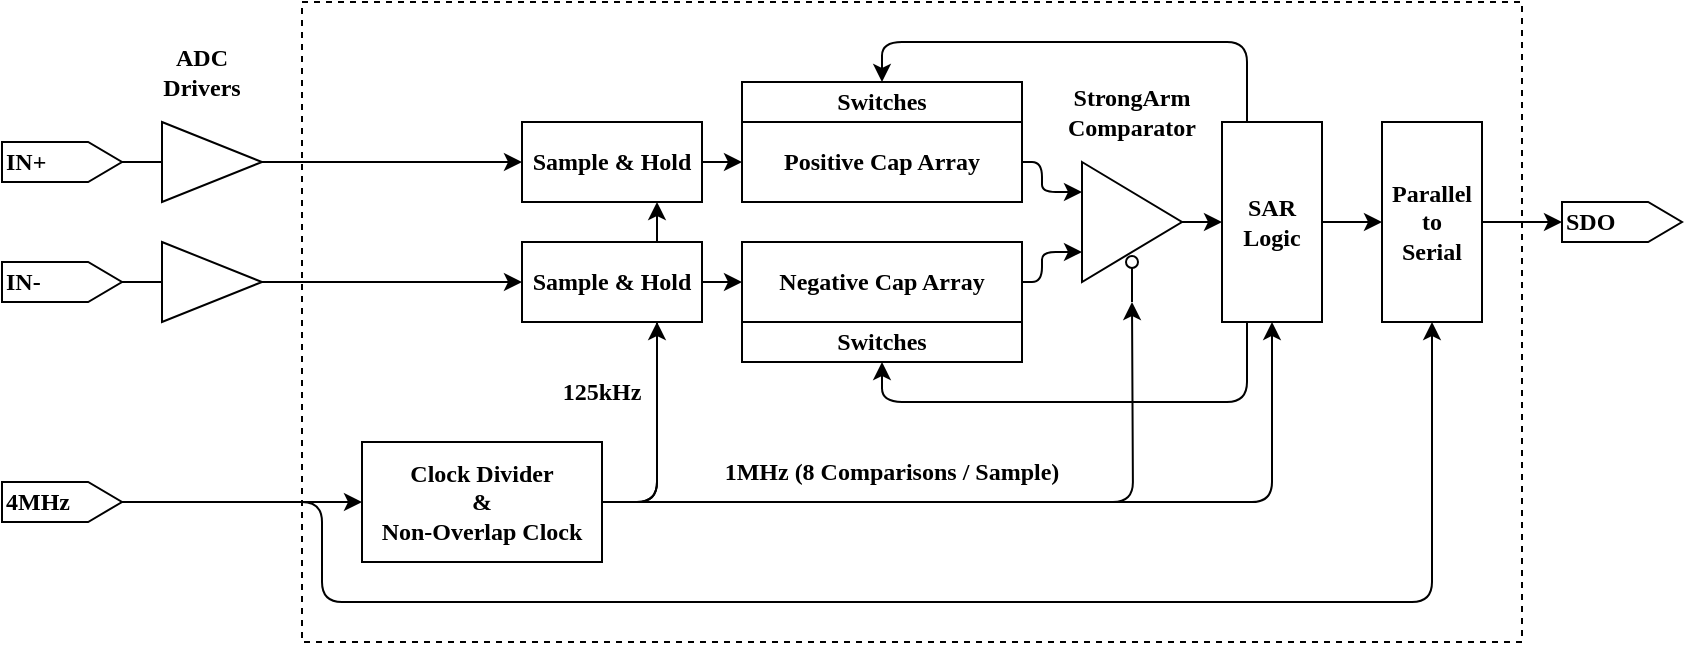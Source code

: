<mxfile version="20.6.0" type="device"><diagram id="8JhVG5Uqv4waoHoDwxA6" name="Page-1"><mxGraphModel dx="950" dy="594" grid="1" gridSize="10" guides="1" tooltips="1" connect="1" arrows="1" fold="1" page="1" pageScale="1" pageWidth="850" pageHeight="1100" math="0" shadow="0"><root><mxCell id="0"/><mxCell id="1" parent="0"/><mxCell id="gAIWr6w3iaYRAF12ME2j-43" value="" style="rounded=0;whiteSpace=wrap;html=1;fontFamily=Quicksand;fontSource=https%3A%2F%2Ffonts.googleapis.com%2Fcss%3Ffamily%3DQuicksand;fontSize=12;dashed=1;fillColor=none;movable=1;resizable=1;rotatable=1;deletable=1;editable=1;connectable=1;" vertex="1" parent="1"><mxGeometry x="180" y="340" width="610" height="320" as="geometry"/></mxCell><mxCell id="gAIWr6w3iaYRAF12ME2j-9" style="edgeStyle=orthogonalEdgeStyle;rounded=0;orthogonalLoop=1;jettySize=auto;html=1;exitX=1;exitY=0.5;exitDx=0;exitDy=0;entryX=0;entryY=0.5;entryDx=0;entryDy=0;fontFamily=Quicksand;fontSource=https%3A%2F%2Ffonts.googleapis.com%2Fcss%3Ffamily%3DQuicksand;fontStyle=1" edge="1" parent="1" source="gAIWr6w3iaYRAF12ME2j-2" target="gAIWr6w3iaYRAF12ME2j-3"><mxGeometry relative="1" as="geometry"/></mxCell><mxCell id="gAIWr6w3iaYRAF12ME2j-2" value="Sample &amp;amp; Hold" style="rounded=0;whiteSpace=wrap;html=1;fontFamily=Quicksand;fontSource=https%3A%2F%2Ffonts.googleapis.com%2Fcss%3Ffamily%3DQuicksand;fontStyle=1" vertex="1" parent="1"><mxGeometry x="290" y="400" width="90" height="40" as="geometry"/></mxCell><mxCell id="gAIWr6w3iaYRAF12ME2j-15" style="edgeStyle=orthogonalEdgeStyle;rounded=1;orthogonalLoop=1;jettySize=auto;html=1;exitX=1;exitY=0.5;exitDx=0;exitDy=0;entryX=0;entryY=0.25;entryDx=0;entryDy=0;fontFamily=Quicksand;fontSource=https%3A%2F%2Ffonts.googleapis.com%2Fcss%3Ffamily%3DQuicksand;fontSize=12;" edge="1" parent="1" source="gAIWr6w3iaYRAF12ME2j-3" target="gAIWr6w3iaYRAF12ME2j-13"><mxGeometry relative="1" as="geometry"><Array as="points"><mxPoint x="550" y="420"/><mxPoint x="550" y="435"/></Array></mxGeometry></mxCell><mxCell id="gAIWr6w3iaYRAF12ME2j-3" value="Positive Cap Array" style="rounded=0;whiteSpace=wrap;html=1;fontFamily=Quicksand;fontSource=https%3A%2F%2Ffonts.googleapis.com%2Fcss%3Ffamily%3DQuicksand;fontStyle=1" vertex="1" parent="1"><mxGeometry x="400" y="400" width="140" height="40" as="geometry"/></mxCell><mxCell id="gAIWr6w3iaYRAF12ME2j-16" style="edgeStyle=orthogonalEdgeStyle;rounded=1;orthogonalLoop=1;jettySize=auto;html=1;exitX=1;exitY=0.5;exitDx=0;exitDy=0;entryX=0;entryY=0.75;entryDx=0;entryDy=0;fontFamily=Quicksand;fontSource=https%3A%2F%2Ffonts.googleapis.com%2Fcss%3Ffamily%3DQuicksand;fontSize=12;" edge="1" parent="1" source="gAIWr6w3iaYRAF12ME2j-4" target="gAIWr6w3iaYRAF12ME2j-13"><mxGeometry relative="1" as="geometry"><Array as="points"><mxPoint x="550" y="480"/><mxPoint x="550" y="465"/></Array></mxGeometry></mxCell><mxCell id="gAIWr6w3iaYRAF12ME2j-4" value="Negative Cap Array" style="rounded=0;whiteSpace=wrap;html=1;fontFamily=Quicksand;fontSource=https%3A%2F%2Ffonts.googleapis.com%2Fcss%3Ffamily%3DQuicksand;fontStyle=1" vertex="1" parent="1"><mxGeometry x="400" y="460" width="140" height="40" as="geometry"/></mxCell><mxCell id="gAIWr6w3iaYRAF12ME2j-5" value="Switches" style="rounded=0;whiteSpace=wrap;html=1;fontFamily=Quicksand;fontSource=https%3A%2F%2Ffonts.googleapis.com%2Fcss%3Ffamily%3DQuicksand;fontStyle=1" vertex="1" parent="1"><mxGeometry x="400" y="500" width="140" height="20" as="geometry"/></mxCell><mxCell id="gAIWr6w3iaYRAF12ME2j-6" value="Switches" style="rounded=0;whiteSpace=wrap;html=1;fontFamily=Quicksand;fontSource=https%3A%2F%2Ffonts.googleapis.com%2Fcss%3Ffamily%3DQuicksand;fontStyle=1" vertex="1" parent="1"><mxGeometry x="400" y="380" width="140" height="20" as="geometry"/></mxCell><mxCell id="gAIWr6w3iaYRAF12ME2j-11" style="edgeStyle=orthogonalEdgeStyle;rounded=0;orthogonalLoop=1;jettySize=auto;html=1;exitX=1;exitY=0.5;exitDx=0;exitDy=0;entryX=0;entryY=0.5;entryDx=0;entryDy=0;fontFamily=Quicksand;fontSource=https%3A%2F%2Ffonts.googleapis.com%2Fcss%3Ffamily%3DQuicksand;fontStyle=1" edge="1" parent="1" source="gAIWr6w3iaYRAF12ME2j-10" target="gAIWr6w3iaYRAF12ME2j-4"><mxGeometry relative="1" as="geometry"/></mxCell><mxCell id="gAIWr6w3iaYRAF12ME2j-18" style="edgeStyle=orthogonalEdgeStyle;rounded=0;orthogonalLoop=1;jettySize=auto;html=1;exitX=1;exitY=0.5;exitDx=0;exitDy=0;entryX=0;entryY=0.5;entryDx=0;entryDy=0;fontFamily=Quicksand;fontSource=https%3A%2F%2Ffonts.googleapis.com%2Fcss%3Ffamily%3DQuicksand;fontSize=12;" edge="1" parent="1" source="gAIWr6w3iaYRAF12ME2j-13" target="gAIWr6w3iaYRAF12ME2j-17"><mxGeometry relative="1" as="geometry"/></mxCell><mxCell id="gAIWr6w3iaYRAF12ME2j-13" value="" style="triangle;whiteSpace=wrap;html=1;fontFamily=Quicksand;fontSource=https%3A%2F%2Ffonts.googleapis.com%2Fcss%3Ffamily%3DQuicksand;fontStyle=1;fontSize=7;align=left;" vertex="1" parent="1"><mxGeometry x="570" y="420" width="50" height="60" as="geometry"/></mxCell><mxCell id="gAIWr6w3iaYRAF12ME2j-14" value="&lt;div&gt;&lt;b&gt;&lt;font style=&quot;font-size: 12px;&quot;&gt;StrongArm&lt;/font&gt;&lt;/b&gt;&lt;/div&gt;&lt;div&gt;&lt;b&gt;&lt;font style=&quot;font-size: 12px;&quot;&gt;Comparator&lt;br&gt;&lt;/font&gt;&lt;/b&gt;&lt;/div&gt;" style="text;html=1;strokeColor=none;fillColor=none;align=center;verticalAlign=middle;whiteSpace=wrap;rounded=0;fontFamily=Quicksand;fontSource=https%3A%2F%2Ffonts.googleapis.com%2Fcss%3Ffamily%3DQuicksand;fontSize=7;" vertex="1" parent="1"><mxGeometry x="565" y="380" width="60" height="30" as="geometry"/></mxCell><mxCell id="gAIWr6w3iaYRAF12ME2j-19" style="edgeStyle=orthogonalEdgeStyle;rounded=1;orthogonalLoop=1;jettySize=auto;html=1;exitX=0.25;exitY=0;exitDx=0;exitDy=0;entryX=0.5;entryY=0;entryDx=0;entryDy=0;fontFamily=Quicksand;fontSource=https%3A%2F%2Ffonts.googleapis.com%2Fcss%3Ffamily%3DQuicksand;fontSize=12;" edge="1" parent="1" source="gAIWr6w3iaYRAF12ME2j-17" target="gAIWr6w3iaYRAF12ME2j-6"><mxGeometry relative="1" as="geometry"/></mxCell><mxCell id="gAIWr6w3iaYRAF12ME2j-20" style="edgeStyle=orthogonalEdgeStyle;rounded=1;orthogonalLoop=1;jettySize=auto;html=1;exitX=0.25;exitY=1;exitDx=0;exitDy=0;entryX=0.5;entryY=1;entryDx=0;entryDy=0;fontFamily=Quicksand;fontSource=https%3A%2F%2Ffonts.googleapis.com%2Fcss%3Ffamily%3DQuicksand;fontSize=12;" edge="1" parent="1" source="gAIWr6w3iaYRAF12ME2j-17" target="gAIWr6w3iaYRAF12ME2j-5"><mxGeometry relative="1" as="geometry"/></mxCell><mxCell id="gAIWr6w3iaYRAF12ME2j-26" style="edgeStyle=orthogonalEdgeStyle;rounded=1;orthogonalLoop=1;jettySize=auto;html=1;exitX=1;exitY=0.5;exitDx=0;exitDy=0;entryX=0;entryY=0.5;entryDx=0;entryDy=0;fontFamily=Quicksand;fontSource=https%3A%2F%2Ffonts.googleapis.com%2Fcss%3Ffamily%3DQuicksand;fontSize=12;" edge="1" parent="1" source="gAIWr6w3iaYRAF12ME2j-17" target="gAIWr6w3iaYRAF12ME2j-25"><mxGeometry relative="1" as="geometry"/></mxCell><mxCell id="gAIWr6w3iaYRAF12ME2j-17" value="&lt;b&gt;SAR Logic&lt;br&gt;&lt;/b&gt;" style="rounded=0;whiteSpace=wrap;html=1;fontFamily=Quicksand;fontSource=https%3A%2F%2Ffonts.googleapis.com%2Fcss%3Ffamily%3DQuicksand;fontSize=12;" vertex="1" parent="1"><mxGeometry x="640" y="400" width="50" height="100" as="geometry"/></mxCell><mxCell id="gAIWr6w3iaYRAF12ME2j-22" style="edgeStyle=orthogonalEdgeStyle;rounded=1;orthogonalLoop=1;jettySize=auto;html=1;exitX=1;exitY=0.5;exitDx=0;exitDy=0;entryX=0.75;entryY=1;entryDx=0;entryDy=0;fontFamily=Quicksand;fontSource=https%3A%2F%2Ffonts.googleapis.com%2Fcss%3Ffamily%3DQuicksand;fontSize=12;" edge="1" parent="1" source="gAIWr6w3iaYRAF12ME2j-21" target="gAIWr6w3iaYRAF12ME2j-2"><mxGeometry relative="1" as="geometry"/></mxCell><mxCell id="gAIWr6w3iaYRAF12ME2j-23" style="edgeStyle=orthogonalEdgeStyle;rounded=1;orthogonalLoop=1;jettySize=auto;html=1;exitX=1;exitY=0.5;exitDx=0;exitDy=0;entryX=0.75;entryY=1;entryDx=0;entryDy=0;fontFamily=Quicksand;fontSource=https%3A%2F%2Ffonts.googleapis.com%2Fcss%3Ffamily%3DQuicksand;fontSize=12;" edge="1" parent="1" source="gAIWr6w3iaYRAF12ME2j-21" target="gAIWr6w3iaYRAF12ME2j-10"><mxGeometry relative="1" as="geometry"/></mxCell><mxCell id="gAIWr6w3iaYRAF12ME2j-24" style="edgeStyle=orthogonalEdgeStyle;rounded=1;orthogonalLoop=1;jettySize=auto;html=1;exitX=1;exitY=0.5;exitDx=0;exitDy=0;entryX=0.5;entryY=1;entryDx=0;entryDy=0;fontFamily=Quicksand;fontSource=https%3A%2F%2Ffonts.googleapis.com%2Fcss%3Ffamily%3DQuicksand;fontSize=12;" edge="1" parent="1" source="gAIWr6w3iaYRAF12ME2j-21" target="gAIWr6w3iaYRAF12ME2j-17"><mxGeometry relative="1" as="geometry"/></mxCell><mxCell id="gAIWr6w3iaYRAF12ME2j-40" style="edgeStyle=orthogonalEdgeStyle;rounded=1;orthogonalLoop=1;jettySize=auto;html=1;exitX=1;exitY=0.5;exitDx=0;exitDy=0;fontFamily=Quicksand;fontSource=https%3A%2F%2Ffonts.googleapis.com%2Fcss%3Ffamily%3DQuicksand;fontSize=12;" edge="1" parent="1" source="gAIWr6w3iaYRAF12ME2j-21"><mxGeometry relative="1" as="geometry"><mxPoint x="595" y="490" as="targetPoint"/></mxGeometry></mxCell><mxCell id="gAIWr6w3iaYRAF12ME2j-21" value="&lt;div&gt;&lt;b&gt;Clock Divider&lt;/b&gt;&lt;/div&gt;&lt;div&gt;&lt;b&gt;&amp;amp;&lt;/b&gt;&lt;/div&gt;&lt;div&gt;&lt;b&gt;Non-Overlap Clock&lt;br&gt;&lt;/b&gt;&lt;/div&gt;" style="rounded=0;whiteSpace=wrap;html=1;fontFamily=Quicksand;fontSource=https%3A%2F%2Ffonts.googleapis.com%2Fcss%3Ffamily%3DQuicksand;fontSize=12;" vertex="1" parent="1"><mxGeometry x="210" y="560" width="120" height="60" as="geometry"/></mxCell><mxCell id="gAIWr6w3iaYRAF12ME2j-10" value="Sample &amp;amp; Hold" style="rounded=0;whiteSpace=wrap;html=1;fontFamily=Quicksand;fontSource=https%3A%2F%2Ffonts.googleapis.com%2Fcss%3Ffamily%3DQuicksand;fontStyle=1" vertex="1" parent="1"><mxGeometry x="290" y="460" width="90" height="40" as="geometry"/></mxCell><mxCell id="gAIWr6w3iaYRAF12ME2j-45" style="edgeStyle=orthogonalEdgeStyle;rounded=1;orthogonalLoop=1;jettySize=auto;html=1;exitX=1;exitY=0.5;exitDx=0;exitDy=0;entryX=0;entryY=0.5;entryDx=0;entryDy=0;entryPerimeter=0;fontFamily=Quicksand;fontSource=https%3A%2F%2Ffonts.googleapis.com%2Fcss%3Ffamily%3DQuicksand;fontSize=12;startArrow=none;startFill=0;endArrow=classic;endFill=1;" edge="1" parent="1" source="gAIWr6w3iaYRAF12ME2j-25" target="gAIWr6w3iaYRAF12ME2j-44"><mxGeometry relative="1" as="geometry"/></mxCell><mxCell id="gAIWr6w3iaYRAF12ME2j-25" value="&lt;div&gt;&lt;b&gt;Parallel&lt;/b&gt;&lt;/div&gt;&lt;div&gt;&lt;b&gt;to&lt;/b&gt;&lt;/div&gt;&lt;div&gt;&lt;b&gt;Serial&lt;br&gt;&lt;/b&gt;&lt;/div&gt;" style="rounded=0;whiteSpace=wrap;html=1;fontFamily=Quicksand;fontSource=https%3A%2F%2Ffonts.googleapis.com%2Fcss%3Ffamily%3DQuicksand;fontSize=12;" vertex="1" parent="1"><mxGeometry x="720" y="400" width="50" height="100" as="geometry"/></mxCell><mxCell id="gAIWr6w3iaYRAF12ME2j-29" style="edgeStyle=orthogonalEdgeStyle;rounded=1;orthogonalLoop=1;jettySize=auto;html=1;exitX=1;exitY=0.5;exitDx=0;exitDy=0;exitPerimeter=0;entryX=0;entryY=0.5;entryDx=0;entryDy=0;fontFamily=Quicksand;fontSource=https%3A%2F%2Ffonts.googleapis.com%2Fcss%3Ffamily%3DQuicksand;fontSize=12;" edge="1" parent="1" source="gAIWr6w3iaYRAF12ME2j-28" target="gAIWr6w3iaYRAF12ME2j-21"><mxGeometry relative="1" as="geometry"/></mxCell><mxCell id="gAIWr6w3iaYRAF12ME2j-30" style="edgeStyle=orthogonalEdgeStyle;rounded=1;orthogonalLoop=1;jettySize=auto;html=1;exitX=1;exitY=0.5;exitDx=0;exitDy=0;exitPerimeter=0;entryX=0.5;entryY=1;entryDx=0;entryDy=0;fontFamily=Quicksand;fontSource=https%3A%2F%2Ffonts.googleapis.com%2Fcss%3Ffamily%3DQuicksand;fontSize=12;" edge="1" parent="1" source="gAIWr6w3iaYRAF12ME2j-28" target="gAIWr6w3iaYRAF12ME2j-25"><mxGeometry relative="1" as="geometry"><Array as="points"><mxPoint x="190" y="590"/><mxPoint x="190" y="640"/><mxPoint x="745" y="640"/></Array></mxGeometry></mxCell><mxCell id="gAIWr6w3iaYRAF12ME2j-28" value="&lt;div align=&quot;left&quot;&gt;&lt;b&gt;4MHz&lt;/b&gt;&lt;/div&gt;" style="html=1;shadow=0;dashed=0;align=left;verticalAlign=middle;shape=mxgraph.arrows2.arrow;dy=0;dx=16.93;notch=0;fontFamily=Quicksand;fontSource=https%3A%2F%2Ffonts.googleapis.com%2Fcss%3Ffamily%3DQuicksand;fontSize=12;" vertex="1" parent="1"><mxGeometry x="30" y="580" width="60" height="20" as="geometry"/></mxCell><mxCell id="gAIWr6w3iaYRAF12ME2j-34" style="edgeStyle=orthogonalEdgeStyle;rounded=1;orthogonalLoop=1;jettySize=auto;html=1;exitX=1;exitY=0.5;exitDx=0;exitDy=0;exitPerimeter=0;entryX=0;entryY=0.5;entryDx=0;entryDy=0;fontFamily=Quicksand;fontSource=https%3A%2F%2Ffonts.googleapis.com%2Fcss%3Ffamily%3DQuicksand;fontSize=12;" edge="1" parent="1" source="gAIWr6w3iaYRAF12ME2j-31" target="gAIWr6w3iaYRAF12ME2j-2"><mxGeometry relative="1" as="geometry"/></mxCell><mxCell id="gAIWr6w3iaYRAF12ME2j-31" value="&lt;b&gt;IN+&lt;/b&gt;" style="html=1;shadow=0;dashed=0;align=left;verticalAlign=middle;shape=mxgraph.arrows2.arrow;dy=0;dx=16.93;notch=0;fontFamily=Quicksand;fontSource=https%3A%2F%2Ffonts.googleapis.com%2Fcss%3Ffamily%3DQuicksand;fontSize=12;" vertex="1" parent="1"><mxGeometry x="30" y="410" width="60" height="20" as="geometry"/></mxCell><mxCell id="gAIWr6w3iaYRAF12ME2j-33" style="edgeStyle=orthogonalEdgeStyle;rounded=1;orthogonalLoop=1;jettySize=auto;html=1;exitX=1;exitY=0.5;exitDx=0;exitDy=0;exitPerimeter=0;entryX=0;entryY=0.5;entryDx=0;entryDy=0;fontFamily=Quicksand;fontSource=https%3A%2F%2Ffonts.googleapis.com%2Fcss%3Ffamily%3DQuicksand;fontSize=12;" edge="1" parent="1" source="gAIWr6w3iaYRAF12ME2j-32" target="gAIWr6w3iaYRAF12ME2j-10"><mxGeometry relative="1" as="geometry"/></mxCell><mxCell id="gAIWr6w3iaYRAF12ME2j-32" value="&lt;b&gt;IN-&lt;/b&gt;" style="html=1;shadow=0;dashed=0;align=left;verticalAlign=middle;shape=mxgraph.arrows2.arrow;dy=0;dx=16.93;notch=0;fontFamily=Quicksand;fontSource=https%3A%2F%2Ffonts.googleapis.com%2Fcss%3Ffamily%3DQuicksand;fontSize=12;" vertex="1" parent="1"><mxGeometry x="30" y="470" width="60" height="20" as="geometry"/></mxCell><mxCell id="gAIWr6w3iaYRAF12ME2j-35" value="&lt;b&gt;125kHz&lt;/b&gt;" style="text;html=1;strokeColor=none;fillColor=none;align=center;verticalAlign=middle;whiteSpace=wrap;rounded=0;fontFamily=Quicksand;fontSource=https%3A%2F%2Ffonts.googleapis.com%2Fcss%3Ffamily%3DQuicksand;fontSize=12;" vertex="1" parent="1"><mxGeometry x="300" y="520" width="60" height="30" as="geometry"/></mxCell><mxCell id="gAIWr6w3iaYRAF12ME2j-38" value="&lt;b&gt;1MHz (8 Comparisons / Sample)&lt;br&gt;&lt;/b&gt;" style="text;html=1;strokeColor=none;fillColor=none;align=center;verticalAlign=middle;whiteSpace=wrap;rounded=0;fontFamily=Quicksand;fontSource=https%3A%2F%2Ffonts.googleapis.com%2Fcss%3Ffamily%3DQuicksand;fontSize=12;" vertex="1" parent="1"><mxGeometry x="360" y="560" width="230" height="30" as="geometry"/></mxCell><mxCell id="gAIWr6w3iaYRAF12ME2j-42" style="edgeStyle=orthogonalEdgeStyle;rounded=1;orthogonalLoop=1;jettySize=auto;html=1;fontFamily=Quicksand;fontSource=https%3A%2F%2Ffonts.googleapis.com%2Fcss%3Ffamily%3DQuicksand;fontSize=12;endArrow=none;endFill=0;startArrow=oval;startFill=0;" edge="1" parent="1"><mxGeometry relative="1" as="geometry"><mxPoint x="595" y="470" as="sourcePoint"/><mxPoint x="595" y="490" as="targetPoint"/></mxGeometry></mxCell><mxCell id="gAIWr6w3iaYRAF12ME2j-44" value="&lt;b&gt;SDO&lt;/b&gt;" style="html=1;shadow=0;dashed=0;align=left;verticalAlign=middle;shape=mxgraph.arrows2.arrow;dy=0;dx=16.93;notch=0;fontFamily=Quicksand;fontSource=https%3A%2F%2Ffonts.googleapis.com%2Fcss%3Ffamily%3DQuicksand;fontSize=12;" vertex="1" parent="1"><mxGeometry x="810" y="440" width="60" height="20" as="geometry"/></mxCell><mxCell id="gAIWr6w3iaYRAF12ME2j-46" value="" style="triangle;whiteSpace=wrap;html=1;fontFamily=Quicksand;fontSource=https%3A%2F%2Ffonts.googleapis.com%2Fcss%3Ffamily%3DQuicksand;fontStyle=1;fontSize=7;align=left;" vertex="1" parent="1"><mxGeometry x="110" y="400" width="50" height="40" as="geometry"/></mxCell><mxCell id="gAIWr6w3iaYRAF12ME2j-47" value="" style="triangle;whiteSpace=wrap;html=1;fontFamily=Quicksand;fontSource=https%3A%2F%2Ffonts.googleapis.com%2Fcss%3Ffamily%3DQuicksand;fontStyle=1;fontSize=7;align=left;" vertex="1" parent="1"><mxGeometry x="110" y="460" width="50" height="40" as="geometry"/></mxCell><mxCell id="gAIWr6w3iaYRAF12ME2j-48" value="&lt;b&gt;ADC Drivers&lt;br&gt;&lt;/b&gt;" style="text;html=1;strokeColor=none;fillColor=none;align=center;verticalAlign=middle;whiteSpace=wrap;rounded=0;dashed=1;fontFamily=Quicksand;fontSource=https%3A%2F%2Ffonts.googleapis.com%2Fcss%3Ffamily%3DQuicksand;fontSize=12;" vertex="1" parent="1"><mxGeometry x="100" y="360" width="60" height="30" as="geometry"/></mxCell></root></mxGraphModel></diagram></mxfile>